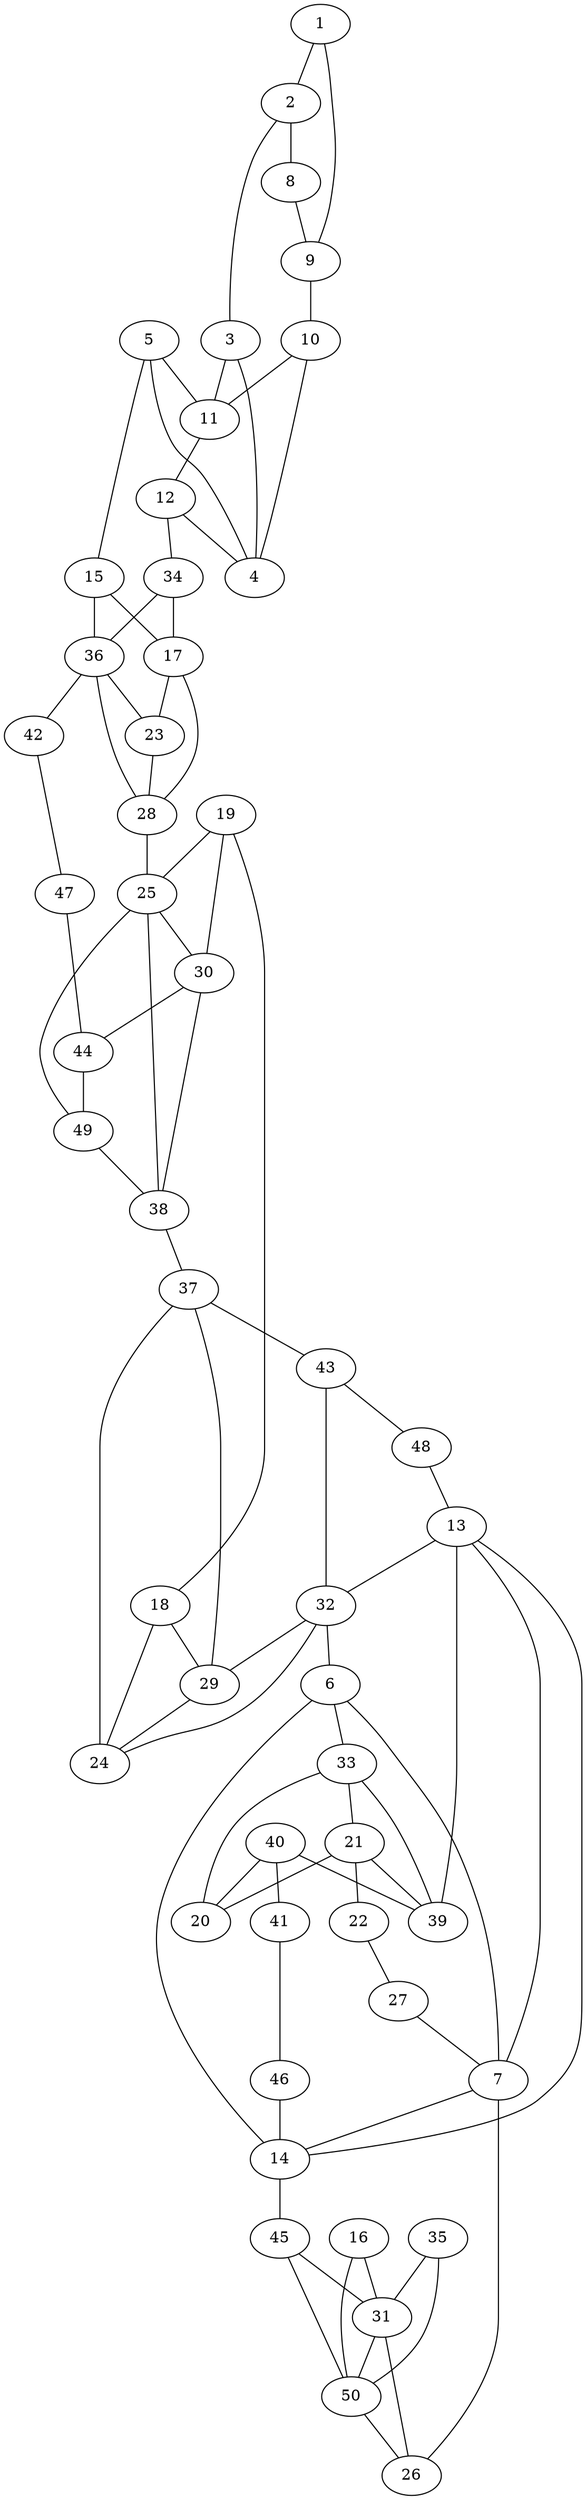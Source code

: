 graph pdb1dmh {
	1	 [aaLength=12,
		sequence=TQDVQDFLRVAS,
		type=0];
	2	 [aaLength=22,
		sequence=NPRVKQIIHRVLSDLYKAIEDL,
		type=0];
	1 -- 2	 [distance0="19.01353",
		frequency=1,
		type0=2];
	3	 [aaLength=18,
		sequence=TSDEYWAGVAYLNQLGAN,
		type=0];
	2 -- 3	 [distance0="2.0",
		frequency=1,
		type0=4];
	8	 [aaLength=12,
		sequence=TQDVQDFLRVAS,
		type=0];
	2 -- 8	 [distance0="24.7574",
		frequency=1,
		type0=3];
	4	 [aaLength=9,
		sequence=EAGLLSPGL,
		type=0];
	3 -- 4	 [distance0="20.61654",
		distance1="1.0",
		frequency=2,
		type0=2,
		type1=4];
	11	 [aaLength=9,
		sequence=EAGLLSPGL,
		type=0];
	3 -- 11	 [distance0="20.67632",
		frequency=1,
		type0=3];
	5	 [aaLength=17,
		sequence=GFDHYLDMRMDAEDAAL,
		type=0];
	5 -- 4	 [distance0="21.24324",
		frequency=1,
		type0=1];
	5 -- 11	 [distance0="27.14015",
		frequency=1,
		type0=3];
	15	 [aaLength=2,
		sequence=VA,
		type=1];
	5 -- 15	 [distance0="15.0",
		frequency=1,
		type0=4];
	6	 [aaLength=10,
		sequence=GPTQQLLNQL,
		type=0];
	7	 [aaLength=8,
		sequence=DPEAIKAN,
		type=0];
	6 -- 7	 [distance0="67.82287",
		frequency=1,
		type0=2];
	14	 [aaLength=8,
		sequence=DPEAIKAN,
		type=0];
	6 -- 14	 [distance0="72.52166",
		frequency=1,
		type0=3];
	33	 [aaLength=2,
		sequence=NR,
		type=1];
	6 -- 33	 [distance0="4.0",
		frequency=1,
		type0=4];
	13	 [aaLength=10,
		sequence=GPTQQLLNQL,
		type=0];
	7 -- 13	 [distance0="65.92858",
		frequency=1,
		type0=2];
	7 -- 14	 [distance0="46.7621",
		frequency=1,
		type0=1];
	26	 [aaLength=5,
		sequence=FAEMV,
		type=1];
	7 -- 26	 [distance0="5.0",
		frequency=1,
		type0=4];
	9	 [aaLength=22,
		sequence=NPRVKQIIHRVLSDLYKAIEDL,
		type=0];
	8 -- 9	 [distance0="22.12482",
		distance1="7.0",
		frequency=2,
		type0=2,
		type1=4];
	9 -- 1	 [distance0="20.58856",
		frequency=1,
		type0=2];
	10	 [aaLength=18,
		sequence=TSDEYWAGVAYLNQLGAN,
		type=0];
	9 -- 10	 [distance0="2.0",
		frequency=1,
		type0=4];
	10 -- 4	 [distance0="20.59252",
		frequency=1,
		type0=2];
	10 -- 11	 [distance0="20.77801",
		distance1="1.0",
		frequency=2,
		type0=3,
		type1=4];
	12	 [aaLength=17,
		sequence=GFDHYLDMRMDAEDAAL,
		type=0];
	11 -- 12	 [distance0="18.95204",
		distance1="0.0",
		frequency=2,
		type0=2,
		type1=5];
	12 -- 4	 [distance0="14.06021",
		frequency=1,
		type0=1];
	34	 [aaLength=2,
		sequence=VA,
		type=1];
	12 -- 34	 [distance0="15.0",
		frequency=1,
		type0=4];
	32	 [aaLength=2,
		sequence=YG,
		type=1];
	13 -- 32	 [distance0="70.69111",
		frequency=1,
		type0=3];
	39	 [aaLength=7,
		sequence=HIHYFVS,
		type=1];
	13 -- 39	 [distance0="8.0",
		frequency=1,
		type0=4];
	14 -- 13	 [distance0="72.4514",
		frequency=1,
		type0=2];
	45	 [aaLength=5,
		sequence=FAEMV,
		type=1];
	14 -- 45	 [distance0="5.0",
		frequency=1,
		type0=4];
	17	 [aaLength=3,
		sequence=ESV,
		type=1];
	15 -- 17	 [distance0="5.0",
		distance1="3.0",
		frequency=2,
		type0=2,
		type1=4];
	36	 [aaLength=3,
		sequence=ESV,
		type=1];
	15 -- 36	 [distance0="5.0",
		frequency=1,
		type0=3];
	16	 [aaLength=2,
		sequence=LA,
		type=1];
	31	 [aaLength=2,
		sequence=LK,
		type=1];
	16 -- 31	 [distance0="19.0",
		frequency=1,
		type0=2];
	50	 [aaLength=2,
		sequence=LK,
		type=1];
	16 -- 50	 [distance0="19.0",
		frequency=1,
		type0=3];
	23	 [aaLength=3,
		sequence=YAR,
		type=1];
	17 -- 23	 [distance0="4.0",
		distance1="1.0",
		frequency=2,
		type0=2,
		type1=4];
	28	 [aaLength=3,
		sequence=YAR,
		type=1];
	17 -- 28	 [distance0="4.0",
		frequency=1,
		type0=3];
	18	 [aaLength=5,
		sequence=RRSII,
		type=1];
	24	 [aaLength=7,
		sequence=QYRVRTI,
		type=1];
	18 -- 24	 [distance0="10.0",
		frequency=1,
		type0=2];
	29	 [aaLength=7,
		sequence=QYRVRTI,
		type=1];
	18 -- 29	 [distance0="10.0",
		distance1="5.0",
		frequency=2,
		type0=3,
		type1=4];
	19	 [aaLength=5,
		sequence=KVEIW,
		type=1];
	19 -- 18	 [distance0="22.0",
		frequency=1,
		type0=4];
	25	 [aaLength=9,
		sequence=TLILHGTIF,
		type=1];
	19 -- 25	 [distance0="19.0",
		frequency=1,
		type0=2];
	30	 [aaLength=9,
		sequence=TLILHGTIF,
		type=1];
	19 -- 30	 [distance0="19.0",
		frequency=1,
		type0=3];
	20	 [aaLength=7,
		sequence=HIHYFVS,
		type=1];
	21	 [aaLength=7,
		sequence=LTTQINV,
		type=1];
	22	 [aaLength=2,
		sequence=VV,
		type=1];
	21 -- 22	 [distance0="18.0",
		frequency=1,
		type0=4];
	21 -- 20	 [distance0="13.0",
		frequency=1,
		type0=2];
	21 -- 39	 [distance0="13.0",
		frequency=1,
		type0=3];
	27	 [aaLength=3,
		sequence=VEH,
		type=1];
	22 -- 27	 [distance0="2.0",
		frequency=1,
		type0=4];
	23 -- 28	 [distance0="0.0",
		frequency=1,
		type0=5];
	25 -- 30	 [distance0="0.0",
		distance1="0.0",
		frequency=2,
		type0=1,
		type1=5];
	26 -- 31	 [distance0="7.0",
		distance1="2.0",
		frequency=2,
		type0=2,
		type1=4];
	27 -- 7	 [distance0="1.0",
		frequency=1,
		type0=4];
	28 -- 25	 [distance0="10.0",
		frequency=1,
		type0=4];
	29 -- 24	 [distance0="0.0",
		frequency=1,
		type0=5];
	44	 [aaLength=9,
		sequence=TLILHGTIF,
		type=1];
	30 -- 44	 [distance0="0.0",
		frequency=1,
		type0=2];
	31 -- 50	 [distance0="0.0",
		frequency=1,
		type0=1];
	32 -- 6	 [distance0="4.0",
		frequency=1,
		type0=4];
	32 -- 24	 [distance0="11.0",
		frequency=1,
		type0=1];
	32 -- 29	 [distance0="11.0",
		frequency=1,
		type0=2];
	43	 [aaLength=7,
		sequence=QYRVRTI,
		type=1];
	32 -- 43	 [distance0="11.0",
		frequency=1,
		type0=3];
	33 -- 20	 [distance0="4.0",
		distance1="2.0",
		frequency=2,
		type0=1,
		type1=4];
	33 -- 21	 [distance0="17.0",
		frequency=1,
		type0=3];
	33 -- 39	 [distance0="4.0",
		frequency=1,
		type0=2];
	34 -- 17	 [distance0="5.0",
		frequency=1,
		type0=2];
	34 -- 36	 [distance0="5.0",
		distance1="3.0",
		frequency=2,
		type0=3,
		type1=4];
	35	 [aaLength=2,
		sequence=LA,
		type=1];
	35 -- 31	 [distance0="19.0",
		frequency=1,
		type0=2];
	35 -- 50	 [distance0="19.0",
		frequency=1,
		type0=3];
	36 -- 23	 [distance0="4.0",
		frequency=1,
		type0=2];
	36 -- 28	 [distance0="4.0",
		frequency=1,
		type0=3];
	42	 [aaLength=3,
		sequence=YAR,
		type=1];
	36 -- 42	 [distance0="1.0",
		frequency=1,
		type0=4];
	37	 [aaLength=5,
		sequence=RRSII,
		type=1];
	37 -- 24	 [distance0="10.0",
		frequency=1,
		type0=2];
	37 -- 29	 [distance0="10.0",
		frequency=1,
		type0=3];
	37 -- 43	 [distance0="5.0",
		frequency=1,
		type0=4];
	38	 [aaLength=5,
		sequence=KVEIW,
		type=1];
	38 -- 25	 [distance0="19.0",
		frequency=1,
		type0=2];
	38 -- 30	 [distance0="19.0",
		frequency=1,
		type0=3];
	38 -- 37	 [distance0="22.0",
		frequency=1,
		type0=4];
	40	 [aaLength=7,
		sequence=LTTQINV,
		type=1];
	40 -- 20	 [distance0="13.0",
		frequency=1,
		type0=2];
	40 -- 39	 [distance0="13.0",
		frequency=1,
		type0=3];
	41	 [aaLength=2,
		sequence=VV,
		type=1];
	40 -- 41	 [distance0="18.0",
		frequency=1,
		type0=4];
	46	 [aaLength=3,
		sequence=VEH,
		type=1];
	41 -- 46	 [distance0="2.0",
		frequency=1,
		type0=4];
	47	 [aaLength=3,
		sequence=YAR,
		type=1];
	42 -- 47	 [distance0="0.0",
		frequency=1,
		type0=5];
	48	 [aaLength=7,
		sequence=QYRVRTI,
		type=1];
	43 -- 48	 [distance0="0.0",
		frequency=1,
		type0=5];
	49	 [aaLength=9,
		sequence=TLILHGTIF,
		type=1];
	44 -- 49	 [distance0="0.0",
		distance1="0.0",
		frequency=2,
		type0=3,
		type1=5];
	45 -- 31	 [distance0="7.0",
		frequency=1,
		type0=2];
	45 -- 50	 [distance0="7.0",
		distance1="2.0",
		frequency=2,
		type0=3,
		type1=4];
	46 -- 14	 [distance0="1.0",
		frequency=1,
		type0=4];
	47 -- 44	 [distance0="10.0",
		frequency=1,
		type0=4];
	48 -- 13	 [distance0="10.0",
		frequency=1,
		type0=4];
	49 -- 25	 [distance0="0.0",
		frequency=1,
		type0=1];
	49 -- 38	 [distance0="10.0",
		frequency=1,
		type0=4];
	50 -- 26	 [distance0="7.0",
		frequency=1,
		type0=2];
}
